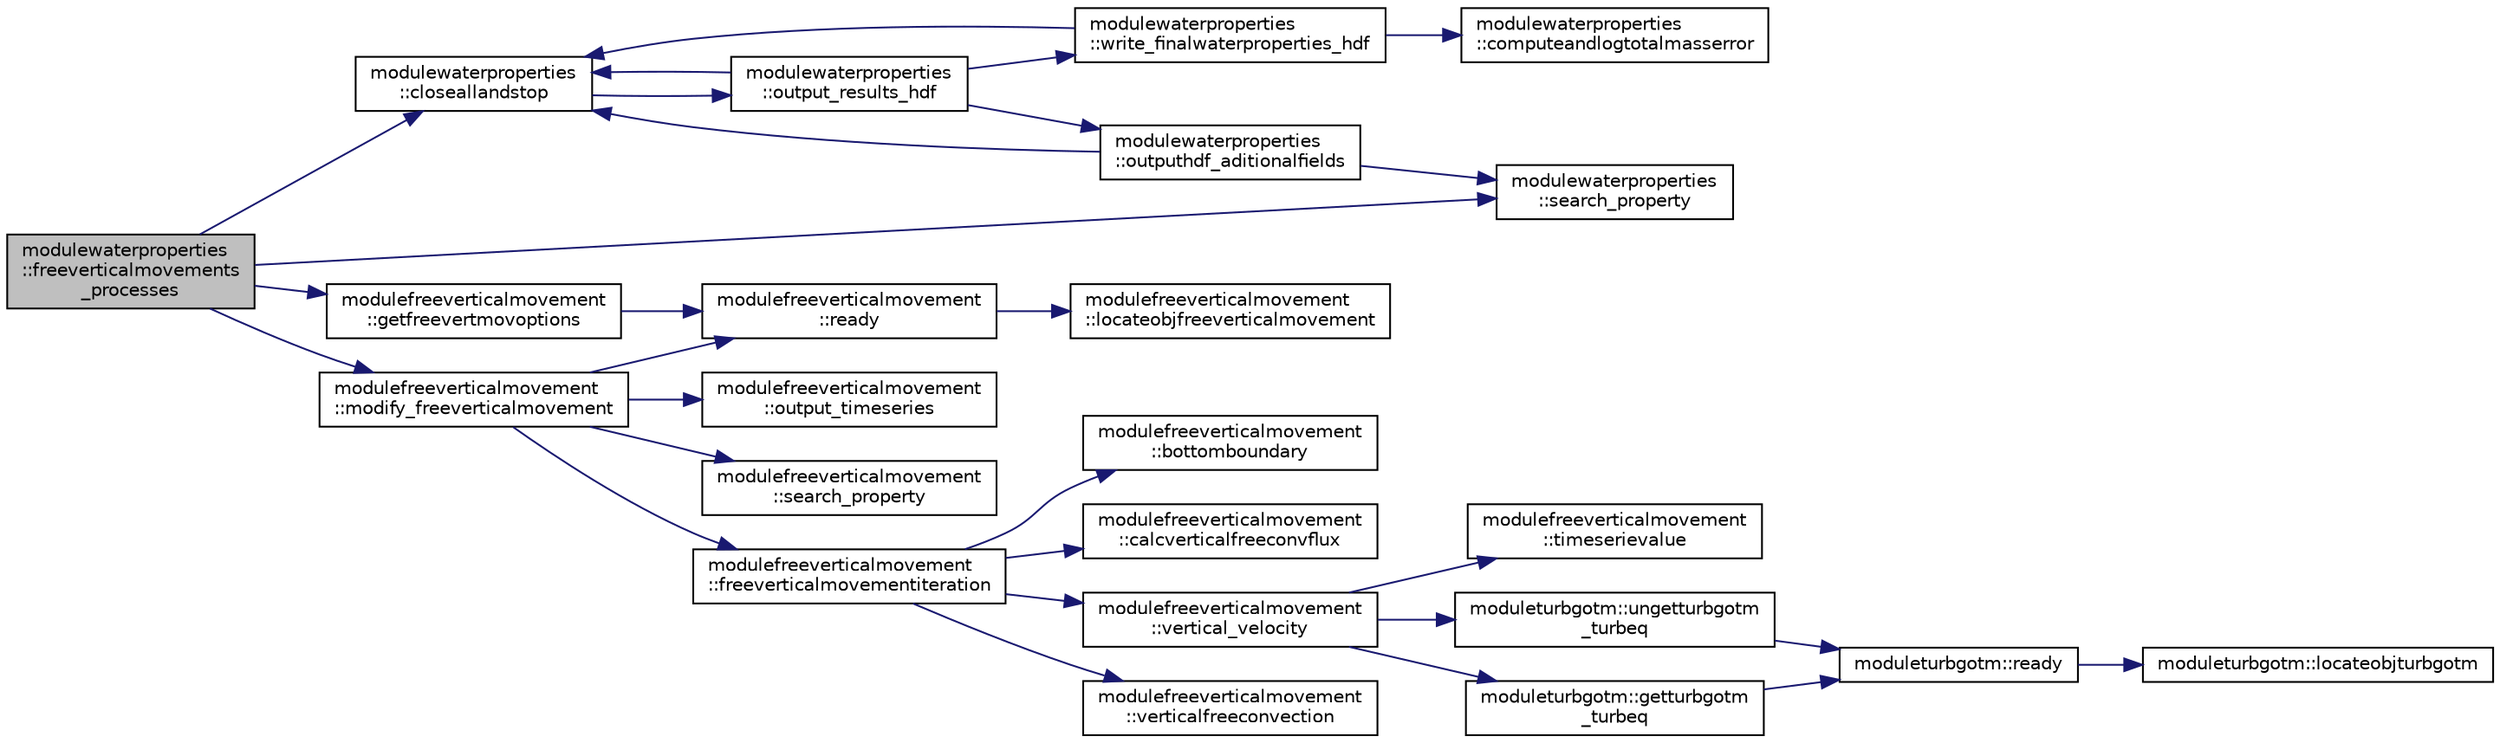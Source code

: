 digraph "modulewaterproperties::freeverticalmovements_processes"
{
 // LATEX_PDF_SIZE
  edge [fontname="Helvetica",fontsize="10",labelfontname="Helvetica",labelfontsize="10"];
  node [fontname="Helvetica",fontsize="10",shape=record];
  rankdir="LR";
  Node1 [label="modulewaterproperties\l::freeverticalmovements\l_processes",height=0.2,width=0.4,color="black", fillcolor="grey75", style="filled", fontcolor="black",tooltip=" "];
  Node1 -> Node2 [color="midnightblue",fontsize="10",style="solid",fontname="Helvetica"];
  Node2 [label="modulewaterproperties\l::closeallandstop",height=0.2,width=0.4,color="black", fillcolor="white", style="filled",URL="$namespacemodulewaterproperties.html#a5bb74dfe4637836633ca6817a4a72758",tooltip=" "];
  Node2 -> Node3 [color="midnightblue",fontsize="10",style="solid",fontname="Helvetica"];
  Node3 [label="modulewaterproperties\l::output_results_hdf",height=0.2,width=0.4,color="black", fillcolor="white", style="filled",URL="$namespacemodulewaterproperties.html#a78143a2ee73e78a6441a03852a7b9f9a",tooltip=" "];
  Node3 -> Node2 [color="midnightblue",fontsize="10",style="solid",fontname="Helvetica"];
  Node3 -> Node4 [color="midnightblue",fontsize="10",style="solid",fontname="Helvetica"];
  Node4 [label="modulewaterproperties\l::outputhdf_aditionalfields",height=0.2,width=0.4,color="black", fillcolor="white", style="filled",URL="$namespacemodulewaterproperties.html#a0e590dc368b505cd9ea918d724d3eee3",tooltip=" "];
  Node4 -> Node2 [color="midnightblue",fontsize="10",style="solid",fontname="Helvetica"];
  Node4 -> Node5 [color="midnightblue",fontsize="10",style="solid",fontname="Helvetica"];
  Node5 [label="modulewaterproperties\l::search_property",height=0.2,width=0.4,color="black", fillcolor="white", style="filled",URL="$namespacemodulewaterproperties.html#ae6b7d758da27fb15faee52b3ed14029d",tooltip=" "];
  Node3 -> Node6 [color="midnightblue",fontsize="10",style="solid",fontname="Helvetica"];
  Node6 [label="modulewaterproperties\l::write_finalwaterproperties_hdf",height=0.2,width=0.4,color="black", fillcolor="white", style="filled",URL="$namespacemodulewaterproperties.html#a2893cea8ca427b1290aeb65593659aa0",tooltip=" "];
  Node6 -> Node2 [color="midnightblue",fontsize="10",style="solid",fontname="Helvetica"];
  Node6 -> Node7 [color="midnightblue",fontsize="10",style="solid",fontname="Helvetica"];
  Node7 [label="modulewaterproperties\l::computeandlogtotalmasserror",height=0.2,width=0.4,color="black", fillcolor="white", style="filled",URL="$namespacemodulewaterproperties.html#af1b9165b0e72747e4478868c7e5eff00",tooltip=" "];
  Node1 -> Node8 [color="midnightblue",fontsize="10",style="solid",fontname="Helvetica"];
  Node8 [label="modulefreeverticalmovement\l::getfreevertmovoptions",height=0.2,width=0.4,color="black", fillcolor="white", style="filled",URL="$namespacemodulefreeverticalmovement.html#aeb0cb26f03549d5f06df5b4559b58017",tooltip=" "];
  Node8 -> Node9 [color="midnightblue",fontsize="10",style="solid",fontname="Helvetica"];
  Node9 [label="modulefreeverticalmovement\l::ready",height=0.2,width=0.4,color="black", fillcolor="white", style="filled",URL="$namespacemodulefreeverticalmovement.html#a6822a6ac8c2596feb6110b6fa936b42b",tooltip=" "];
  Node9 -> Node10 [color="midnightblue",fontsize="10",style="solid",fontname="Helvetica"];
  Node10 [label="modulefreeverticalmovement\l::locateobjfreeverticalmovement",height=0.2,width=0.4,color="black", fillcolor="white", style="filled",URL="$namespacemodulefreeverticalmovement.html#a5b77a0a606cd82e8b48959c866cc4029",tooltip=" "];
  Node1 -> Node11 [color="midnightblue",fontsize="10",style="solid",fontname="Helvetica"];
  Node11 [label="modulefreeverticalmovement\l::modify_freeverticalmovement",height=0.2,width=0.4,color="black", fillcolor="white", style="filled",URL="$namespacemodulefreeverticalmovement.html#a70493770ba7c42e3f3d4dc5f09ae0e45",tooltip=" "];
  Node11 -> Node12 [color="midnightblue",fontsize="10",style="solid",fontname="Helvetica"];
  Node12 [label="modulefreeverticalmovement\l::freeverticalmovementiteration",height=0.2,width=0.4,color="black", fillcolor="white", style="filled",URL="$namespacemodulefreeverticalmovement.html#ac736b639239aa370175df19fc8836c97",tooltip=" "];
  Node12 -> Node13 [color="midnightblue",fontsize="10",style="solid",fontname="Helvetica"];
  Node13 [label="modulefreeverticalmovement\l::bottomboundary",height=0.2,width=0.4,color="black", fillcolor="white", style="filled",URL="$namespacemodulefreeverticalmovement.html#ad4e1681fa973f2a527c8fb380ad6fa31",tooltip=" "];
  Node12 -> Node14 [color="midnightblue",fontsize="10",style="solid",fontname="Helvetica"];
  Node14 [label="modulefreeverticalmovement\l::calcverticalfreeconvflux",height=0.2,width=0.4,color="black", fillcolor="white", style="filled",URL="$namespacemodulefreeverticalmovement.html#a42b3411647c7bb8c92b023c61a0c49cc",tooltip=" "];
  Node12 -> Node15 [color="midnightblue",fontsize="10",style="solid",fontname="Helvetica"];
  Node15 [label="modulefreeverticalmovement\l::vertical_velocity",height=0.2,width=0.4,color="black", fillcolor="white", style="filled",URL="$namespacemodulefreeverticalmovement.html#ab6e298fcea3ea467957f90a97c8032df",tooltip=" "];
  Node15 -> Node16 [color="midnightblue",fontsize="10",style="solid",fontname="Helvetica"];
  Node16 [label="moduleturbgotm::getturbgotm\l_turbeq",height=0.2,width=0.4,color="black", fillcolor="white", style="filled",URL="$namespacemoduleturbgotm.html#a087db16b86a3a5c9670ca783b6075e65",tooltip=" "];
  Node16 -> Node17 [color="midnightblue",fontsize="10",style="solid",fontname="Helvetica"];
  Node17 [label="moduleturbgotm::ready",height=0.2,width=0.4,color="black", fillcolor="white", style="filled",URL="$namespacemoduleturbgotm.html#a8b59a232d6c61837f14e169cef43d695",tooltip=" "];
  Node17 -> Node18 [color="midnightblue",fontsize="10",style="solid",fontname="Helvetica"];
  Node18 [label="moduleturbgotm::locateobjturbgotm",height=0.2,width=0.4,color="black", fillcolor="white", style="filled",URL="$namespacemoduleturbgotm.html#a2445ccc2c59cf2ae892fd78dda123a3d",tooltip=" "];
  Node15 -> Node19 [color="midnightblue",fontsize="10",style="solid",fontname="Helvetica"];
  Node19 [label="modulefreeverticalmovement\l::timeserievalue",height=0.2,width=0.4,color="black", fillcolor="white", style="filled",URL="$namespacemodulefreeverticalmovement.html#a543eec774fcc212b6cb45cb2eb05b988",tooltip=" "];
  Node15 -> Node20 [color="midnightblue",fontsize="10",style="solid",fontname="Helvetica"];
  Node20 [label="moduleturbgotm::ungetturbgotm\l_turbeq",height=0.2,width=0.4,color="black", fillcolor="white", style="filled",URL="$namespacemoduleturbgotm.html#a4858630313fbbb17b65257d59f9e67ca",tooltip=" "];
  Node20 -> Node17 [color="midnightblue",fontsize="10",style="solid",fontname="Helvetica"];
  Node12 -> Node21 [color="midnightblue",fontsize="10",style="solid",fontname="Helvetica"];
  Node21 [label="modulefreeverticalmovement\l::verticalfreeconvection",height=0.2,width=0.4,color="black", fillcolor="white", style="filled",URL="$namespacemodulefreeverticalmovement.html#a31ae6c338b4621e00f2dd8c66bb9268f",tooltip=" "];
  Node11 -> Node22 [color="midnightblue",fontsize="10",style="solid",fontname="Helvetica"];
  Node22 [label="modulefreeverticalmovement\l::output_timeseries",height=0.2,width=0.4,color="black", fillcolor="white", style="filled",URL="$namespacemodulefreeverticalmovement.html#a074424b5e6d0b4d4588c869805dbf784",tooltip=" "];
  Node11 -> Node9 [color="midnightblue",fontsize="10",style="solid",fontname="Helvetica"];
  Node11 -> Node23 [color="midnightblue",fontsize="10",style="solid",fontname="Helvetica"];
  Node23 [label="modulefreeverticalmovement\l::search_property",height=0.2,width=0.4,color="black", fillcolor="white", style="filled",URL="$namespacemodulefreeverticalmovement.html#a7533a239e57263d95d53d832615113be",tooltip=" "];
  Node1 -> Node5 [color="midnightblue",fontsize="10",style="solid",fontname="Helvetica"];
}
